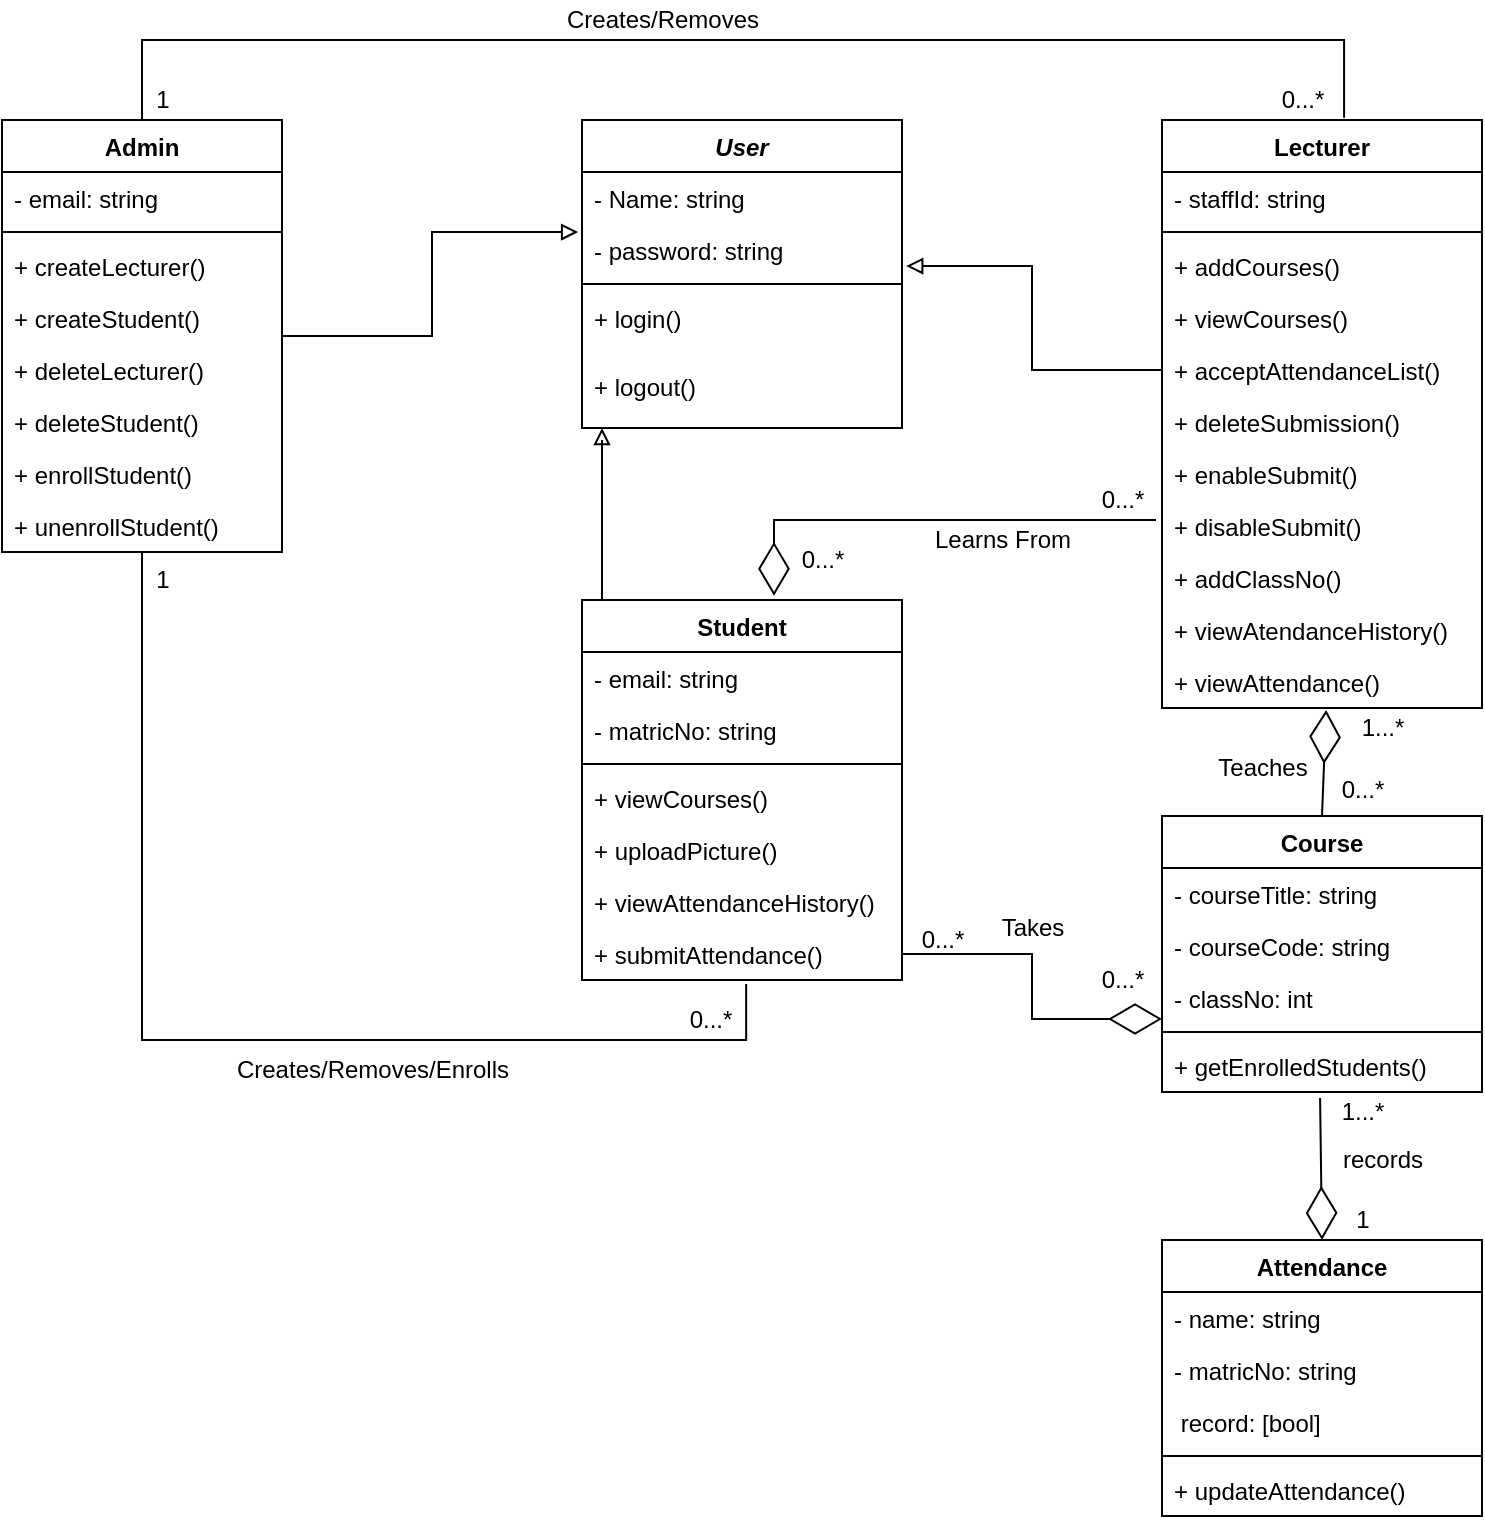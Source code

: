 <mxfile version="14.6.13" type="device"><diagram id="C5RBs43oDa-KdzZeNtuy" name="Page-1"><mxGraphModel dx="509" dy="591" grid="1" gridSize="10" guides="1" tooltips="1" connect="1" arrows="1" fold="1" page="1" pageScale="1" pageWidth="827" pageHeight="1169" math="0" shadow="0"><root><mxCell id="WIyWlLk6GJQsqaUBKTNV-0"/><mxCell id="WIyWlLk6GJQsqaUBKTNV-1" parent="WIyWlLk6GJQsqaUBKTNV-0"/><mxCell id="zkfFHV4jXpPFQw0GAbJ--0" value="User" style="swimlane;fontStyle=3;align=center;verticalAlign=top;childLayout=stackLayout;horizontal=1;startSize=26;horizontalStack=0;resizeParent=1;resizeLast=0;collapsible=1;marginBottom=0;rounded=0;shadow=0;strokeWidth=1;" parent="WIyWlLk6GJQsqaUBKTNV-1" vertex="1"><mxGeometry x="350" y="120" width="160" height="154" as="geometry"><mxRectangle x="230" y="140" width="160" height="26" as="alternateBounds"/></mxGeometry></mxCell><mxCell id="zkfFHV4jXpPFQw0GAbJ--1" value="- Name: string" style="text;align=left;verticalAlign=top;spacingLeft=4;spacingRight=4;overflow=hidden;rotatable=0;points=[[0,0.5],[1,0.5]];portConstraint=eastwest;" parent="zkfFHV4jXpPFQw0GAbJ--0" vertex="1"><mxGeometry y="26" width="160" height="26" as="geometry"/></mxCell><mxCell id="DeI5yJGCFGMMQ7vXRZya-66" value="- password: string" style="text;align=left;verticalAlign=top;spacingLeft=4;spacingRight=4;overflow=hidden;rotatable=0;points=[[0,0.5],[1,0.5]];portConstraint=eastwest;rounded=0;shadow=0;html=0;" parent="zkfFHV4jXpPFQw0GAbJ--0" vertex="1"><mxGeometry y="52" width="160" height="26" as="geometry"/></mxCell><mxCell id="zkfFHV4jXpPFQw0GAbJ--4" value="" style="line;html=1;strokeWidth=1;align=left;verticalAlign=middle;spacingTop=-1;spacingLeft=3;spacingRight=3;rotatable=0;labelPosition=right;points=[];portConstraint=eastwest;" parent="zkfFHV4jXpPFQw0GAbJ--0" vertex="1"><mxGeometry y="78" width="160" height="8" as="geometry"/></mxCell><mxCell id="zkfFHV4jXpPFQw0GAbJ--5" value="+ login()" style="text;align=left;verticalAlign=top;spacingLeft=4;spacingRight=4;overflow=hidden;rotatable=0;points=[[0,0.5],[1,0.5]];portConstraint=eastwest;" parent="zkfFHV4jXpPFQw0GAbJ--0" vertex="1"><mxGeometry y="86" width="160" height="34" as="geometry"/></mxCell><mxCell id="DeI5yJGCFGMMQ7vXRZya-88" value="+ logout()" style="text;align=left;verticalAlign=top;spacingLeft=4;spacingRight=4;overflow=hidden;rotatable=0;points=[[0,0.5],[1,0.5]];portConstraint=eastwest;" parent="zkfFHV4jXpPFQw0GAbJ--0" vertex="1"><mxGeometry y="120" width="160" height="34" as="geometry"/></mxCell><mxCell id="DeI5yJGCFGMMQ7vXRZya-75" style="edgeStyle=orthogonalEdgeStyle;rounded=0;orthogonalLoop=1;jettySize=auto;html=1;entryX=-0.012;entryY=0.154;entryDx=0;entryDy=0;entryPerimeter=0;endArrow=block;endFill=0;elbow=vertical;" parent="WIyWlLk6GJQsqaUBKTNV-1" source="zkfFHV4jXpPFQw0GAbJ--6" target="DeI5yJGCFGMMQ7vXRZya-66" edge="1"><mxGeometry relative="1" as="geometry"/></mxCell><mxCell id="DeI5yJGCFGMMQ7vXRZya-96" style="edgeStyle=elbowEdgeStyle;rounded=0;orthogonalLoop=1;jettySize=auto;html=1;entryX=0.569;entryY=-0.004;entryDx=0;entryDy=0;entryPerimeter=0;endArrow=none;endFill=0;elbow=vertical;" parent="WIyWlLk6GJQsqaUBKTNV-1" source="zkfFHV4jXpPFQw0GAbJ--6" target="DeI5yJGCFGMMQ7vXRZya-37" edge="1"><mxGeometry relative="1" as="geometry"><Array as="points"><mxPoint x="430" y="80"/></Array></mxGeometry></mxCell><mxCell id="zkfFHV4jXpPFQw0GAbJ--6" value="Admin" style="swimlane;fontStyle=1;align=center;verticalAlign=top;childLayout=stackLayout;horizontal=1;startSize=26;horizontalStack=0;resizeParent=1;resizeLast=0;collapsible=1;marginBottom=0;rounded=0;shadow=0;strokeWidth=1;" parent="WIyWlLk6GJQsqaUBKTNV-1" vertex="1"><mxGeometry x="60" y="120" width="140" height="216" as="geometry"><mxRectangle x="130" y="380" width="160" height="26" as="alternateBounds"/></mxGeometry></mxCell><mxCell id="zkfFHV4jXpPFQw0GAbJ--7" value="- email: string" style="text;align=left;verticalAlign=top;spacingLeft=4;spacingRight=4;overflow=hidden;rotatable=0;points=[[0,0.5],[1,0.5]];portConstraint=eastwest;" parent="zkfFHV4jXpPFQw0GAbJ--6" vertex="1"><mxGeometry y="26" width="140" height="26" as="geometry"/></mxCell><mxCell id="zkfFHV4jXpPFQw0GAbJ--9" value="" style="line;html=1;strokeWidth=1;align=left;verticalAlign=middle;spacingTop=-1;spacingLeft=3;spacingRight=3;rotatable=0;labelPosition=right;points=[];portConstraint=eastwest;" parent="zkfFHV4jXpPFQw0GAbJ--6" vertex="1"><mxGeometry y="52" width="140" height="8" as="geometry"/></mxCell><mxCell id="DeI5yJGCFGMMQ7vXRZya-6" value="+ createLecturer()" style="text;align=left;verticalAlign=top;spacingLeft=4;spacingRight=4;overflow=hidden;rotatable=0;points=[[0,0.5],[1,0.5]];portConstraint=eastwest;" parent="zkfFHV4jXpPFQw0GAbJ--6" vertex="1"><mxGeometry y="60" width="140" height="26" as="geometry"/></mxCell><mxCell id="DeI5yJGCFGMMQ7vXRZya-46" value="+ createStudent()" style="text;align=left;verticalAlign=top;spacingLeft=4;spacingRight=4;overflow=hidden;rotatable=0;points=[[0,0.5],[1,0.5]];portConstraint=eastwest;" parent="zkfFHV4jXpPFQw0GAbJ--6" vertex="1"><mxGeometry y="86" width="140" height="26" as="geometry"/></mxCell><mxCell id="DeI5yJGCFGMMQ7vXRZya-45" value="+ deleteLecturer()" style="text;align=left;verticalAlign=top;spacingLeft=4;spacingRight=4;overflow=hidden;rotatable=0;points=[[0,0.5],[1,0.5]];portConstraint=eastwest;" parent="zkfFHV4jXpPFQw0GAbJ--6" vertex="1"><mxGeometry y="112" width="140" height="26" as="geometry"/></mxCell><mxCell id="DeI5yJGCFGMMQ7vXRZya-44" value="+ deleteStudent()" style="text;align=left;verticalAlign=top;spacingLeft=4;spacingRight=4;overflow=hidden;rotatable=0;points=[[0,0.5],[1,0.5]];portConstraint=eastwest;" parent="zkfFHV4jXpPFQw0GAbJ--6" vertex="1"><mxGeometry y="138" width="140" height="26" as="geometry"/></mxCell><mxCell id="DeI5yJGCFGMMQ7vXRZya-87" value="+ enrollStudent()" style="text;align=left;verticalAlign=top;spacingLeft=4;spacingRight=4;overflow=hidden;rotatable=0;points=[[0,0.5],[1,0.5]];portConstraint=eastwest;" parent="zkfFHV4jXpPFQw0GAbJ--6" vertex="1"><mxGeometry y="164" width="140" height="26" as="geometry"/></mxCell><mxCell id="DeI5yJGCFGMMQ7vXRZya-86" value="+ unenrollStudent()" style="text;align=left;verticalAlign=top;spacingLeft=4;spacingRight=4;overflow=hidden;rotatable=0;points=[[0,0.5],[1,0.5]];portConstraint=eastwest;" parent="zkfFHV4jXpPFQw0GAbJ--6" vertex="1"><mxGeometry y="190" width="140" height="26" as="geometry"/></mxCell><mxCell id="zkfFHV4jXpPFQw0GAbJ--26" value="" style="endArrow=open;shadow=0;strokeWidth=1;rounded=0;endFill=1;edgeStyle=elbowEdgeStyle;elbow=vertical;" parent="WIyWlLk6GJQsqaUBKTNV-1" source="zkfFHV4jXpPFQw0GAbJ--0" edge="1"><mxGeometry x="0.5" y="41" relative="1" as="geometry"><mxPoint x="380" y="192" as="sourcePoint"/><mxPoint x="508" y="189" as="targetPoint"/><mxPoint x="-40" y="32" as="offset"/></mxGeometry></mxCell><mxCell id="DeI5yJGCFGMMQ7vXRZya-5" style="edgeStyle=elbowEdgeStyle;rounded=0;orthogonalLoop=1;jettySize=auto;html=1;endArrow=block;endFill=0;elbow=vertical;" parent="WIyWlLk6GJQsqaUBKTNV-1" source="DeI5yJGCFGMMQ7vXRZya-20" target="zkfFHV4jXpPFQw0GAbJ--0" edge="1"><mxGeometry relative="1" as="geometry"><mxPoint x="300" y="270" as="targetPoint"/><mxPoint x="430" y="360" as="sourcePoint"/><Array as="points"><mxPoint x="360" y="280"/></Array></mxGeometry></mxCell><mxCell id="DeI5yJGCFGMMQ7vXRZya-20" value="Student" style="swimlane;fontStyle=1;align=center;verticalAlign=top;childLayout=stackLayout;horizontal=1;startSize=26;horizontalStack=0;resizeParent=1;resizeParentMax=0;resizeLast=0;collapsible=1;marginBottom=0;" parent="WIyWlLk6GJQsqaUBKTNV-1" vertex="1"><mxGeometry x="350" y="360" width="160" height="190" as="geometry"/></mxCell><mxCell id="DeI5yJGCFGMMQ7vXRZya-21" value="- email: string" style="text;strokeColor=none;fillColor=none;align=left;verticalAlign=top;spacingLeft=4;spacingRight=4;overflow=hidden;rotatable=0;points=[[0,0.5],[1,0.5]];portConstraint=eastwest;" parent="DeI5yJGCFGMMQ7vXRZya-20" vertex="1"><mxGeometry y="26" width="160" height="26" as="geometry"/></mxCell><mxCell id="-dx0QcutWfV4RhChJReU-0" value="- matricNo: string" style="text;strokeColor=none;fillColor=none;align=left;verticalAlign=top;spacingLeft=4;spacingRight=4;overflow=hidden;rotatable=0;points=[[0,0.5],[1,0.5]];portConstraint=eastwest;" parent="DeI5yJGCFGMMQ7vXRZya-20" vertex="1"><mxGeometry y="52" width="160" height="26" as="geometry"/></mxCell><mxCell id="DeI5yJGCFGMMQ7vXRZya-22" value="" style="line;strokeWidth=1;fillColor=none;align=left;verticalAlign=middle;spacingTop=-1;spacingLeft=3;spacingRight=3;rotatable=0;labelPosition=right;points=[];portConstraint=eastwest;" parent="DeI5yJGCFGMMQ7vXRZya-20" vertex="1"><mxGeometry y="78" width="160" height="8" as="geometry"/></mxCell><mxCell id="DeI5yJGCFGMMQ7vXRZya-23" value="+ viewCourses()" style="text;strokeColor=none;fillColor=none;align=left;verticalAlign=top;spacingLeft=4;spacingRight=4;overflow=hidden;rotatable=0;points=[[0,0.5],[1,0.5]];portConstraint=eastwest;" parent="DeI5yJGCFGMMQ7vXRZya-20" vertex="1"><mxGeometry y="86" width="160" height="26" as="geometry"/></mxCell><mxCell id="DeI5yJGCFGMMQ7vXRZya-24" value="+ uploadPicture()" style="text;strokeColor=none;fillColor=none;align=left;verticalAlign=top;spacingLeft=4;spacingRight=4;overflow=hidden;rotatable=0;points=[[0,0.5],[1,0.5]];portConstraint=eastwest;" parent="DeI5yJGCFGMMQ7vXRZya-20" vertex="1"><mxGeometry y="112" width="160" height="26" as="geometry"/></mxCell><mxCell id="DeI5yJGCFGMMQ7vXRZya-64" value="+ viewAttendanceHistory()" style="text;strokeColor=none;fillColor=none;align=left;verticalAlign=top;spacingLeft=4;spacingRight=4;overflow=hidden;rotatable=0;points=[[0,0.5],[1,0.5]];portConstraint=eastwest;" parent="DeI5yJGCFGMMQ7vXRZya-20" vertex="1"><mxGeometry y="138" width="160" height="26" as="geometry"/></mxCell><mxCell id="DeI5yJGCFGMMQ7vXRZya-65" value="+ submitAttendance()" style="text;strokeColor=none;fillColor=none;align=left;verticalAlign=top;spacingLeft=4;spacingRight=4;overflow=hidden;rotatable=0;points=[[0,0.5],[1,0.5]];portConstraint=eastwest;" parent="DeI5yJGCFGMMQ7vXRZya-20" vertex="1"><mxGeometry y="164" width="160" height="26" as="geometry"/></mxCell><mxCell id="DeI5yJGCFGMMQ7vXRZya-37" value="Lecturer" style="swimlane;fontStyle=1;align=center;verticalAlign=top;childLayout=stackLayout;horizontal=1;startSize=26;horizontalStack=0;resizeParent=1;resizeParentMax=0;resizeLast=0;collapsible=1;marginBottom=0;" parent="WIyWlLk6GJQsqaUBKTNV-1" vertex="1"><mxGeometry x="640" y="120" width="160" height="294" as="geometry"/></mxCell><mxCell id="DeI5yJGCFGMMQ7vXRZya-38" value="- staffId: string" style="text;strokeColor=none;fillColor=none;align=left;verticalAlign=top;spacingLeft=4;spacingRight=4;overflow=hidden;rotatable=0;points=[[0,0.5],[1,0.5]];portConstraint=eastwest;" parent="DeI5yJGCFGMMQ7vXRZya-37" vertex="1"><mxGeometry y="26" width="160" height="26" as="geometry"/></mxCell><mxCell id="DeI5yJGCFGMMQ7vXRZya-39" value="" style="line;strokeWidth=1;fillColor=none;align=left;verticalAlign=middle;spacingTop=-1;spacingLeft=3;spacingRight=3;rotatable=0;labelPosition=right;points=[];portConstraint=eastwest;" parent="DeI5yJGCFGMMQ7vXRZya-37" vertex="1"><mxGeometry y="52" width="160" height="8" as="geometry"/></mxCell><mxCell id="DeI5yJGCFGMMQ7vXRZya-78" value="+ addCourses()" style="text;strokeColor=none;fillColor=none;align=left;verticalAlign=top;spacingLeft=4;spacingRight=4;overflow=hidden;rotatable=0;points=[[0,0.5],[1,0.5]];portConstraint=eastwest;" parent="DeI5yJGCFGMMQ7vXRZya-37" vertex="1"><mxGeometry y="60" width="160" height="26" as="geometry"/></mxCell><mxCell id="DeI5yJGCFGMMQ7vXRZya-40" value="+ viewCourses()" style="text;strokeColor=none;fillColor=none;align=left;verticalAlign=top;spacingLeft=4;spacingRight=4;overflow=hidden;rotatable=0;points=[[0,0.5],[1,0.5]];portConstraint=eastwest;" parent="DeI5yJGCFGMMQ7vXRZya-37" vertex="1"><mxGeometry y="86" width="160" height="26" as="geometry"/></mxCell><mxCell id="DeI5yJGCFGMMQ7vXRZya-41" value="+ acceptAttendanceList()" style="text;strokeColor=none;fillColor=none;align=left;verticalAlign=top;spacingLeft=4;spacingRight=4;overflow=hidden;rotatable=0;points=[[0,0.5],[1,0.5]];portConstraint=eastwest;" parent="DeI5yJGCFGMMQ7vXRZya-37" vertex="1"><mxGeometry y="112" width="160" height="26" as="geometry"/></mxCell><mxCell id="DeI5yJGCFGMMQ7vXRZya-63" value="+ deleteSubmission()" style="text;strokeColor=none;fillColor=none;align=left;verticalAlign=top;spacingLeft=4;spacingRight=4;overflow=hidden;rotatable=0;points=[[0,0.5],[1,0.5]];portConstraint=eastwest;" parent="DeI5yJGCFGMMQ7vXRZya-37" vertex="1"><mxGeometry y="138" width="160" height="26" as="geometry"/></mxCell><mxCell id="DeI5yJGCFGMMQ7vXRZya-62" value="+ enableSubmit()" style="text;strokeColor=none;fillColor=none;align=left;verticalAlign=top;spacingLeft=4;spacingRight=4;overflow=hidden;rotatable=0;points=[[0,0.5],[1,0.5]];portConstraint=eastwest;" parent="DeI5yJGCFGMMQ7vXRZya-37" vertex="1"><mxGeometry y="164" width="160" height="26" as="geometry"/></mxCell><mxCell id="DeI5yJGCFGMMQ7vXRZya-61" value="+ disableSubmit()" style="text;strokeColor=none;fillColor=none;align=left;verticalAlign=top;spacingLeft=4;spacingRight=4;overflow=hidden;rotatable=0;points=[[0,0.5],[1,0.5]];portConstraint=eastwest;" parent="DeI5yJGCFGMMQ7vXRZya-37" vertex="1"><mxGeometry y="190" width="160" height="26" as="geometry"/></mxCell><mxCell id="DeI5yJGCFGMMQ7vXRZya-60" value="+ addClassNo()" style="text;strokeColor=none;fillColor=none;align=left;verticalAlign=top;spacingLeft=4;spacingRight=4;overflow=hidden;rotatable=0;points=[[0,0.5],[1,0.5]];portConstraint=eastwest;" parent="DeI5yJGCFGMMQ7vXRZya-37" vertex="1"><mxGeometry y="216" width="160" height="26" as="geometry"/></mxCell><mxCell id="DeI5yJGCFGMMQ7vXRZya-59" value="+ viewAtendanceHistory()" style="text;strokeColor=none;fillColor=none;align=left;verticalAlign=top;spacingLeft=4;spacingRight=4;overflow=hidden;rotatable=0;points=[[0,0.5],[1,0.5]];portConstraint=eastwest;" parent="DeI5yJGCFGMMQ7vXRZya-37" vertex="1"><mxGeometry y="242" width="160" height="26" as="geometry"/></mxCell><mxCell id="-dx0QcutWfV4RhChJReU-1" value="+ viewAttendance()" style="text;strokeColor=none;fillColor=none;align=left;verticalAlign=top;spacingLeft=4;spacingRight=4;overflow=hidden;rotatable=0;points=[[0,0.5],[1,0.5]];portConstraint=eastwest;" parent="DeI5yJGCFGMMQ7vXRZya-37" vertex="1"><mxGeometry y="268" width="160" height="26" as="geometry"/></mxCell><mxCell id="DeI5yJGCFGMMQ7vXRZya-47" value="Course" style="swimlane;fontStyle=1;align=center;verticalAlign=top;childLayout=stackLayout;horizontal=1;startSize=26;horizontalStack=0;resizeParent=1;resizeParentMax=0;resizeLast=0;collapsible=1;marginBottom=0;html=0;" parent="WIyWlLk6GJQsqaUBKTNV-1" vertex="1"><mxGeometry x="640" y="468" width="160" height="138" as="geometry"/></mxCell><mxCell id="DeI5yJGCFGMMQ7vXRZya-48" value="- courseTitle: string" style="text;strokeColor=none;fillColor=none;align=left;verticalAlign=top;spacingLeft=4;spacingRight=4;overflow=hidden;rotatable=0;points=[[0,0.5],[1,0.5]];portConstraint=eastwest;html=0;" parent="DeI5yJGCFGMMQ7vXRZya-47" vertex="1"><mxGeometry y="26" width="160" height="26" as="geometry"/></mxCell><mxCell id="DeI5yJGCFGMMQ7vXRZya-51" value="- courseCode: string" style="text;strokeColor=none;fillColor=none;align=left;verticalAlign=top;spacingLeft=4;spacingRight=4;overflow=hidden;rotatable=0;points=[[0,0.5],[1,0.5]];portConstraint=eastwest;html=0;" parent="DeI5yJGCFGMMQ7vXRZya-47" vertex="1"><mxGeometry y="52" width="160" height="26" as="geometry"/></mxCell><mxCell id="-dx0QcutWfV4RhChJReU-2" value="- classNo: int" style="text;strokeColor=none;fillColor=none;align=left;verticalAlign=top;spacingLeft=4;spacingRight=4;overflow=hidden;rotatable=0;points=[[0,0.5],[1,0.5]];portConstraint=eastwest;html=0;" parent="DeI5yJGCFGMMQ7vXRZya-47" vertex="1"><mxGeometry y="78" width="160" height="26" as="geometry"/></mxCell><mxCell id="DeI5yJGCFGMMQ7vXRZya-49" value="" style="line;strokeWidth=1;fillColor=none;align=left;verticalAlign=middle;spacingTop=-1;spacingLeft=3;spacingRight=3;rotatable=0;labelPosition=right;points=[];portConstraint=eastwest;html=0;" parent="DeI5yJGCFGMMQ7vXRZya-47" vertex="1"><mxGeometry y="104" width="160" height="8" as="geometry"/></mxCell><mxCell id="DeI5yJGCFGMMQ7vXRZya-54" value="+ getEnrolledStudents()" style="text;strokeColor=none;fillColor=none;align=left;verticalAlign=top;spacingLeft=4;spacingRight=4;overflow=hidden;rotatable=0;points=[[0,0.5],[1,0.5]];portConstraint=eastwest;html=0;" parent="DeI5yJGCFGMMQ7vXRZya-47" vertex="1"><mxGeometry y="112" width="160" height="26" as="geometry"/></mxCell><mxCell id="DeI5yJGCFGMMQ7vXRZya-71" value="Takes" style="text;html=1;align=center;verticalAlign=middle;resizable=0;points=[];autosize=1;strokeColor=none;fillColor=none;" parent="WIyWlLk6GJQsqaUBKTNV-1" vertex="1"><mxGeometry x="550" y="514" width="50" height="20" as="geometry"/></mxCell><mxCell id="DeI5yJGCFGMMQ7vXRZya-76" style="edgeStyle=orthogonalEdgeStyle;rounded=0;orthogonalLoop=1;jettySize=auto;html=1;entryX=1.013;entryY=0.808;entryDx=0;entryDy=0;entryPerimeter=0;endArrow=block;endFill=0;elbow=vertical;" parent="WIyWlLk6GJQsqaUBKTNV-1" source="DeI5yJGCFGMMQ7vXRZya-41" target="DeI5yJGCFGMMQ7vXRZya-66" edge="1"><mxGeometry relative="1" as="geometry"/></mxCell><mxCell id="DeI5yJGCFGMMQ7vXRZya-77" value="0...*" style="text;html=1;align=center;verticalAlign=middle;resizable=0;points=[];autosize=1;strokeColor=none;fillColor=none;" parent="WIyWlLk6GJQsqaUBKTNV-1" vertex="1"><mxGeometry x="600" y="540" width="40" height="20" as="geometry"/></mxCell><mxCell id="DeI5yJGCFGMMQ7vXRZya-82" value="" style="endArrow=diamondThin;endFill=0;endSize=24;html=1;rounded=0;elbow=vertical;exitX=0.5;exitY=0;exitDx=0;exitDy=0;entryX=0.513;entryY=1.038;entryDx=0;entryDy=0;entryPerimeter=0;" parent="WIyWlLk6GJQsqaUBKTNV-1" source="DeI5yJGCFGMMQ7vXRZya-47" target="-dx0QcutWfV4RhChJReU-1" edge="1"><mxGeometry width="160" relative="1" as="geometry"><mxPoint x="630" y="260" as="sourcePoint"/><mxPoint x="720" y="380" as="targetPoint"/></mxGeometry></mxCell><mxCell id="DeI5yJGCFGMMQ7vXRZya-83" value="Teaches" style="text;html=1;align=center;verticalAlign=middle;resizable=0;points=[];autosize=1;strokeColor=none;fillColor=none;" parent="WIyWlLk6GJQsqaUBKTNV-1" vertex="1"><mxGeometry x="660" y="434" width="60" height="20" as="geometry"/></mxCell><mxCell id="DeI5yJGCFGMMQ7vXRZya-84" value="1...*" style="text;html=1;align=center;verticalAlign=middle;resizable=0;points=[];autosize=1;strokeColor=none;fillColor=none;" parent="WIyWlLk6GJQsqaUBKTNV-1" vertex="1"><mxGeometry x="730" y="414" width="40" height="20" as="geometry"/></mxCell><mxCell id="DeI5yJGCFGMMQ7vXRZya-85" value="0...*" style="text;html=1;align=center;verticalAlign=middle;resizable=0;points=[];autosize=1;strokeColor=none;fillColor=none;" parent="WIyWlLk6GJQsqaUBKTNV-1" vertex="1"><mxGeometry x="720" y="445" width="40" height="20" as="geometry"/></mxCell><mxCell id="DeI5yJGCFGMMQ7vXRZya-91" value="0...*" style="text;html=1;align=center;verticalAlign=middle;resizable=0;points=[];autosize=1;strokeColor=none;fillColor=none;" parent="WIyWlLk6GJQsqaUBKTNV-1" vertex="1"><mxGeometry x="600" y="300" width="40" height="20" as="geometry"/></mxCell><mxCell id="DeI5yJGCFGMMQ7vXRZya-92" value="Learns From" style="text;html=1;align=center;verticalAlign=middle;resizable=0;points=[];autosize=1;strokeColor=none;fillColor=none;" parent="WIyWlLk6GJQsqaUBKTNV-1" vertex="1"><mxGeometry x="520" y="320" width="80" height="20" as="geometry"/></mxCell><mxCell id="DeI5yJGCFGMMQ7vXRZya-94" style="edgeStyle=elbowEdgeStyle;rounded=0;orthogonalLoop=1;jettySize=auto;elbow=vertical;html=1;entryX=0.513;entryY=1.077;entryDx=0;entryDy=0;entryPerimeter=0;endArrow=none;endFill=0;" parent="WIyWlLk6GJQsqaUBKTNV-1" source="DeI5yJGCFGMMQ7vXRZya-86" target="DeI5yJGCFGMMQ7vXRZya-65" edge="1"><mxGeometry relative="1" as="geometry"><Array as="points"><mxPoint x="440" y="580"/></Array></mxGeometry></mxCell><mxCell id="DeI5yJGCFGMMQ7vXRZya-95" value="1" style="text;html=1;align=center;verticalAlign=middle;resizable=0;points=[];autosize=1;strokeColor=none;fillColor=none;" parent="WIyWlLk6GJQsqaUBKTNV-1" vertex="1"><mxGeometry x="130" y="340" width="20" height="20" as="geometry"/></mxCell><mxCell id="DeI5yJGCFGMMQ7vXRZya-97" value="Creates/Removes" style="text;html=1;align=center;verticalAlign=middle;resizable=0;points=[];autosize=1;strokeColor=none;fillColor=none;" parent="WIyWlLk6GJQsqaUBKTNV-1" vertex="1"><mxGeometry x="335" y="60" width="110" height="20" as="geometry"/></mxCell><mxCell id="DeI5yJGCFGMMQ7vXRZya-98" value="Creates/Removes/Enrolls" style="text;html=1;align=center;verticalAlign=middle;resizable=0;points=[];autosize=1;strokeColor=none;fillColor=none;" parent="WIyWlLk6GJQsqaUBKTNV-1" vertex="1"><mxGeometry x="170" y="585" width="150" height="20" as="geometry"/></mxCell><mxCell id="DeI5yJGCFGMMQ7vXRZya-99" value="1" style="text;html=1;align=center;verticalAlign=middle;resizable=0;points=[];autosize=1;strokeColor=none;fillColor=none;" parent="WIyWlLk6GJQsqaUBKTNV-1" vertex="1"><mxGeometry x="130" y="100" width="20" height="20" as="geometry"/></mxCell><mxCell id="DeI5yJGCFGMMQ7vXRZya-101" value="0...*" style="text;html=1;align=center;verticalAlign=middle;resizable=0;points=[];autosize=1;strokeColor=none;fillColor=none;" parent="WIyWlLk6GJQsqaUBKTNV-1" vertex="1"><mxGeometry x="690" y="100" width="40" height="20" as="geometry"/></mxCell><mxCell id="DeI5yJGCFGMMQ7vXRZya-103" value="0...*" style="text;html=1;align=center;verticalAlign=middle;resizable=0;points=[];autosize=1;strokeColor=none;fillColor=none;" parent="WIyWlLk6GJQsqaUBKTNV-1" vertex="1"><mxGeometry x="394" y="560" width="40" height="20" as="geometry"/></mxCell><mxCell id="-dx0QcutWfV4RhChJReU-5" value="Attendance" style="swimlane;fontStyle=1;align=center;verticalAlign=top;childLayout=stackLayout;horizontal=1;startSize=26;horizontalStack=0;resizeParent=1;resizeParentMax=0;resizeLast=0;collapsible=1;marginBottom=0;" parent="WIyWlLk6GJQsqaUBKTNV-1" vertex="1"><mxGeometry x="640" y="680" width="160" height="138" as="geometry"/></mxCell><mxCell id="-dx0QcutWfV4RhChJReU-6" value="- name: string" style="text;strokeColor=none;fillColor=none;align=left;verticalAlign=top;spacingLeft=4;spacingRight=4;overflow=hidden;rotatable=0;points=[[0,0.5],[1,0.5]];portConstraint=eastwest;" parent="-dx0QcutWfV4RhChJReU-5" vertex="1"><mxGeometry y="26" width="160" height="26" as="geometry"/></mxCell><mxCell id="-dx0QcutWfV4RhChJReU-9" value="- matricNo: string" style="text;strokeColor=none;fillColor=none;align=left;verticalAlign=top;spacingLeft=4;spacingRight=4;overflow=hidden;rotatable=0;points=[[0,0.5],[1,0.5]];portConstraint=eastwest;" parent="-dx0QcutWfV4RhChJReU-5" vertex="1"><mxGeometry y="52" width="160" height="26" as="geometry"/></mxCell><mxCell id="-dx0QcutWfV4RhChJReU-10" value=" record: [bool]" style="text;strokeColor=none;fillColor=none;align=left;verticalAlign=top;spacingLeft=4;spacingRight=4;overflow=hidden;rotatable=0;points=[[0,0.5],[1,0.5]];portConstraint=eastwest;" parent="-dx0QcutWfV4RhChJReU-5" vertex="1"><mxGeometry y="78" width="160" height="26" as="geometry"/></mxCell><mxCell id="-dx0QcutWfV4RhChJReU-7" value="" style="line;strokeWidth=1;fillColor=none;align=left;verticalAlign=middle;spacingTop=-1;spacingLeft=3;spacingRight=3;rotatable=0;labelPosition=right;points=[];portConstraint=eastwest;" parent="-dx0QcutWfV4RhChJReU-5" vertex="1"><mxGeometry y="104" width="160" height="8" as="geometry"/></mxCell><mxCell id="-dx0QcutWfV4RhChJReU-8" value="+ updateAttendance()" style="text;strokeColor=none;fillColor=none;align=left;verticalAlign=top;spacingLeft=4;spacingRight=4;overflow=hidden;rotatable=0;points=[[0,0.5],[1,0.5]];portConstraint=eastwest;" parent="-dx0QcutWfV4RhChJReU-5" vertex="1"><mxGeometry y="112" width="160" height="26" as="geometry"/></mxCell><mxCell id="-dx0QcutWfV4RhChJReU-13" value="" style="endArrow=diamondThin;endFill=0;endSize=24;html=1;rounded=0;exitX=0.494;exitY=1.115;exitDx=0;exitDy=0;exitPerimeter=0;entryX=0.5;entryY=0;entryDx=0;entryDy=0;" parent="WIyWlLk6GJQsqaUBKTNV-1" source="DeI5yJGCFGMMQ7vXRZya-54" target="-dx0QcutWfV4RhChJReU-5" edge="1"><mxGeometry width="160" relative="1" as="geometry"><mxPoint x="340" y="650" as="sourcePoint"/><mxPoint x="500" y="650" as="targetPoint"/></mxGeometry></mxCell><mxCell id="-dx0QcutWfV4RhChJReU-15" value="1...*" style="text;html=1;align=center;verticalAlign=middle;resizable=0;points=[];autosize=1;strokeColor=none;fillColor=none;" parent="WIyWlLk6GJQsqaUBKTNV-1" vertex="1"><mxGeometry x="720" y="606" width="40" height="20" as="geometry"/></mxCell><mxCell id="-dx0QcutWfV4RhChJReU-16" value="1" style="text;html=1;align=center;verticalAlign=middle;resizable=0;points=[];autosize=1;strokeColor=none;fillColor=none;" parent="WIyWlLk6GJQsqaUBKTNV-1" vertex="1"><mxGeometry x="730" y="660" width="20" height="20" as="geometry"/></mxCell><mxCell id="-dx0QcutWfV4RhChJReU-17" value="records" style="text;html=1;align=center;verticalAlign=middle;resizable=0;points=[];autosize=1;strokeColor=none;fillColor=none;" parent="WIyWlLk6GJQsqaUBKTNV-1" vertex="1"><mxGeometry x="720" y="630" width="60" height="20" as="geometry"/></mxCell><mxCell id="-dx0QcutWfV4RhChJReU-19" value="" style="endArrow=diamondThin;endFill=0;endSize=24;html=1;rounded=0;entryX=0.6;entryY=-0.011;entryDx=0;entryDy=0;entryPerimeter=0;edgeStyle=elbowEdgeStyle;" parent="WIyWlLk6GJQsqaUBKTNV-1" target="DeI5yJGCFGMMQ7vXRZya-20" edge="1"><mxGeometry width="160" relative="1" as="geometry"><mxPoint x="637" y="320" as="sourcePoint"/><mxPoint x="500" y="250" as="targetPoint"/><Array as="points"><mxPoint x="446" y="320"/></Array></mxGeometry></mxCell><mxCell id="-dx0QcutWfV4RhChJReU-20" value="" style="endArrow=diamondThin;endFill=0;endSize=24;html=1;rounded=0;exitX=1;exitY=0.5;exitDx=0;exitDy=0;edgeStyle=elbowEdgeStyle;" parent="WIyWlLk6GJQsqaUBKTNV-1" source="DeI5yJGCFGMMQ7vXRZya-65" edge="1"><mxGeometry width="160" relative="1" as="geometry"><mxPoint x="480" y="569.5" as="sourcePoint"/><mxPoint x="640" y="569.5" as="targetPoint"/></mxGeometry></mxCell><mxCell id="-dx0QcutWfV4RhChJReU-21" value="0...*" style="text;html=1;align=center;verticalAlign=middle;resizable=0;points=[];autosize=1;strokeColor=none;fillColor=none;" parent="WIyWlLk6GJQsqaUBKTNV-1" vertex="1"><mxGeometry x="450" y="330" width="40" height="20" as="geometry"/></mxCell><mxCell id="-dx0QcutWfV4RhChJReU-22" value="0...*" style="text;html=1;align=center;verticalAlign=middle;resizable=0;points=[];autosize=1;strokeColor=none;fillColor=none;" parent="WIyWlLk6GJQsqaUBKTNV-1" vertex="1"><mxGeometry x="510" y="520" width="40" height="20" as="geometry"/></mxCell></root></mxGraphModel></diagram></mxfile>